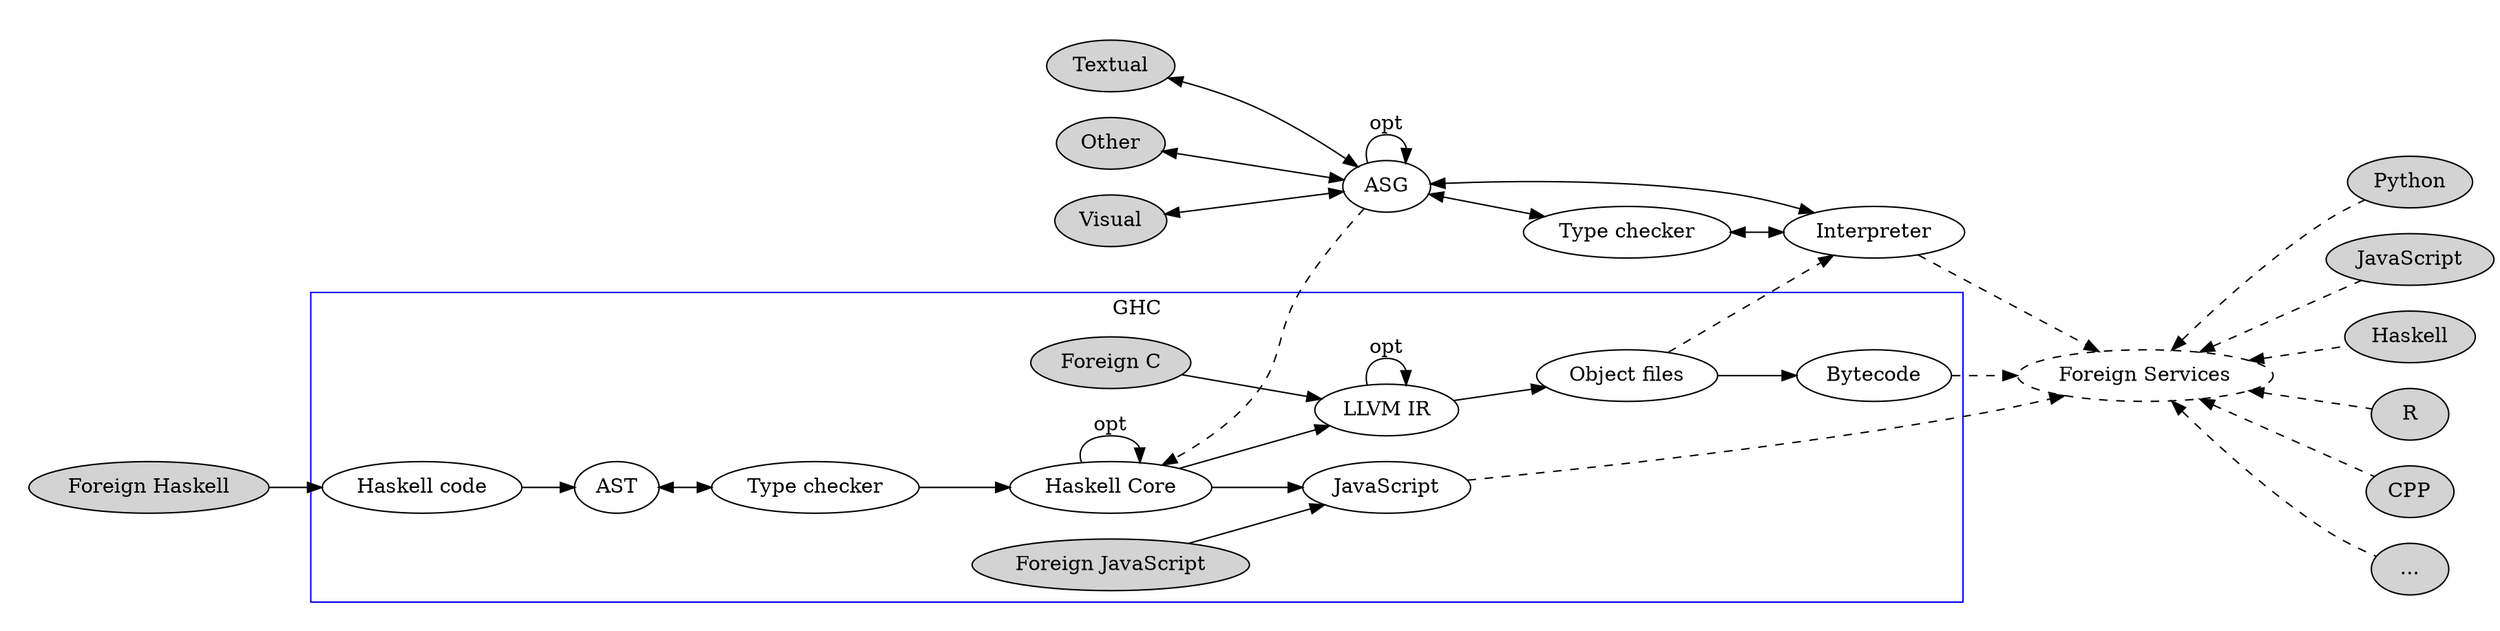 strict digraph {
  rankdir="LR"
  
  
  
  HSC [label="Haskell Core"]
  LLVMIR [label="LLVM IR"]
  BC     [label="Bytecode"]
  JS     [label="JavaScript"]
  Object [label="Object files"]
  FC     [label="Foreign C", style=filled]
  
 
  FS     [label="Foreign Services", style=dashed]
  
  
  FH     [label="Foreign Haskell", style=filled]
  PY     [label="Python", style=filled]
  NJS    [label="JavaScript", style=filled]
  GHCS   [label="Haskell", style=filled]
  R      [style=filled]
  CPP    [style=filled]
  Dots   [label="...", style=filled]
  
   subgraph cluster_xxx {
    color=white

    ASG  [label="ASG"]
    TC   [label="Type checker"]
    Interpreter

      subgraph cluster_src {
        node [style=filled];
        Textual []
        Visual  []
        Other   []
        style=invis
      }
  }
  
  HS -> HSAST
  FH -> HS
  HSAST -> HTC [dir="both"]
  HTC -> HSC
  
  
  Visual -> ASG [dir="both"]
  Textual -> ASG [dir="both"]
  Other   -> ASG [dir="both"]
  ASG -> ASG [label="opt"]
  ASG -> TC [dir="both"]
  TC -> Interpreter [dir="both"]
  ASG -> Interpreter [dir="both"]
  Object -> Interpreter [style=dashed]
  ASG -> HSC [style=dashed]
  
  BC -> FS [style=dashed]
  Interpreter -> FS [style=dashed]
  FJS -> JS
  JS -> FS    [style=dashed]
  FS -> PY    [dir="back", style=dashed]
  FS -> NJS   [dir="back", style=dashed]
  FS -> GHCS  [dir="back", style=dashed]
  FS -> R     [dir="back", style=dashed]
  FS -> CPP   [dir="back", style=dashed]
  FS -> Dots  [dir="back", style=dashed]
  
  subgraph cluster_top {
    FH     [label="Foreign Haskell"]
    color=white
  
  
      subgraph cluster_ghc {
        node [style=filled];
        label = "GHC";
        HS     [label="Haskell code"]
        HTC    [label="Type checker"]
        HSAST  [label="AST"]
        FJS    [label="Foreign JavaScript", style=filled]
        
        FC  -> LLVMIR
        HSC -> HSC [label="opt"]
        HSC -> JS
        HSC -> LLVMIR
        LLVMIR -> LLVMIR [label="opt"]
        LLVMIR -> Object
        Object -> BC
        color=blue
      }
  }
}